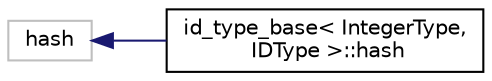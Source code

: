 digraph "类继承关系图"
{
 // LATEX_PDF_SIZE
  edge [fontname="Helvetica",fontsize="10",labelfontname="Helvetica",labelfontsize="10"];
  node [fontname="Helvetica",fontsize="10",shape=record];
  rankdir="LR";
  Node77 [label="hash",height=0.2,width=0.4,color="grey75", fillcolor="white", style="filled",tooltip=" "];
  Node77 -> Node0 [dir="back",color="midnightblue",fontsize="10",style="solid",fontname="Helvetica"];
  Node0 [label="id_type_base\< IntegerType,\l IDType \>::hash",height=0.2,width=0.4,color="black", fillcolor="white", style="filled",URL="$structid__type__base_1_1hash.html",tooltip=" "];
}
